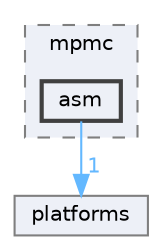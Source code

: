 digraph "external/taskflow/3rd-party/ff/mpmc/asm"
{
 // LATEX_PDF_SIZE
  bgcolor="transparent";
  edge [fontname=Helvetica,fontsize=10,labelfontname=Helvetica,labelfontsize=10];
  node [fontname=Helvetica,fontsize=10,shape=box,height=0.2,width=0.4];
  compound=true
  subgraph clusterdir_c809d0197bb7e56dba0691cf2584b1bb {
    graph [ bgcolor="#edf0f7", pencolor="grey50", label="mpmc", fontname=Helvetica,fontsize=10 style="filled,dashed", URL="dir_c809d0197bb7e56dba0691cf2584b1bb.html",tooltip=""]
  dir_527d1ad348c40a4210eb31606800a5f8 [label="asm", fillcolor="#edf0f7", color="grey25", style="filled,bold", URL="dir_527d1ad348c40a4210eb31606800a5f8.html",tooltip=""];
  }
  dir_3d4c7ca41e85c4febce0eed919d7de17 [label="platforms", fillcolor="#edf0f7", color="grey50", style="filled", URL="dir_3d4c7ca41e85c4febce0eed919d7de17.html",tooltip=""];
  dir_527d1ad348c40a4210eb31606800a5f8->dir_3d4c7ca41e85c4febce0eed919d7de17 [headlabel="1", labeldistance=1.5 headhref="dir_000046_000551.html" href="dir_000046_000551.html" color="steelblue1" fontcolor="steelblue1"];
}
